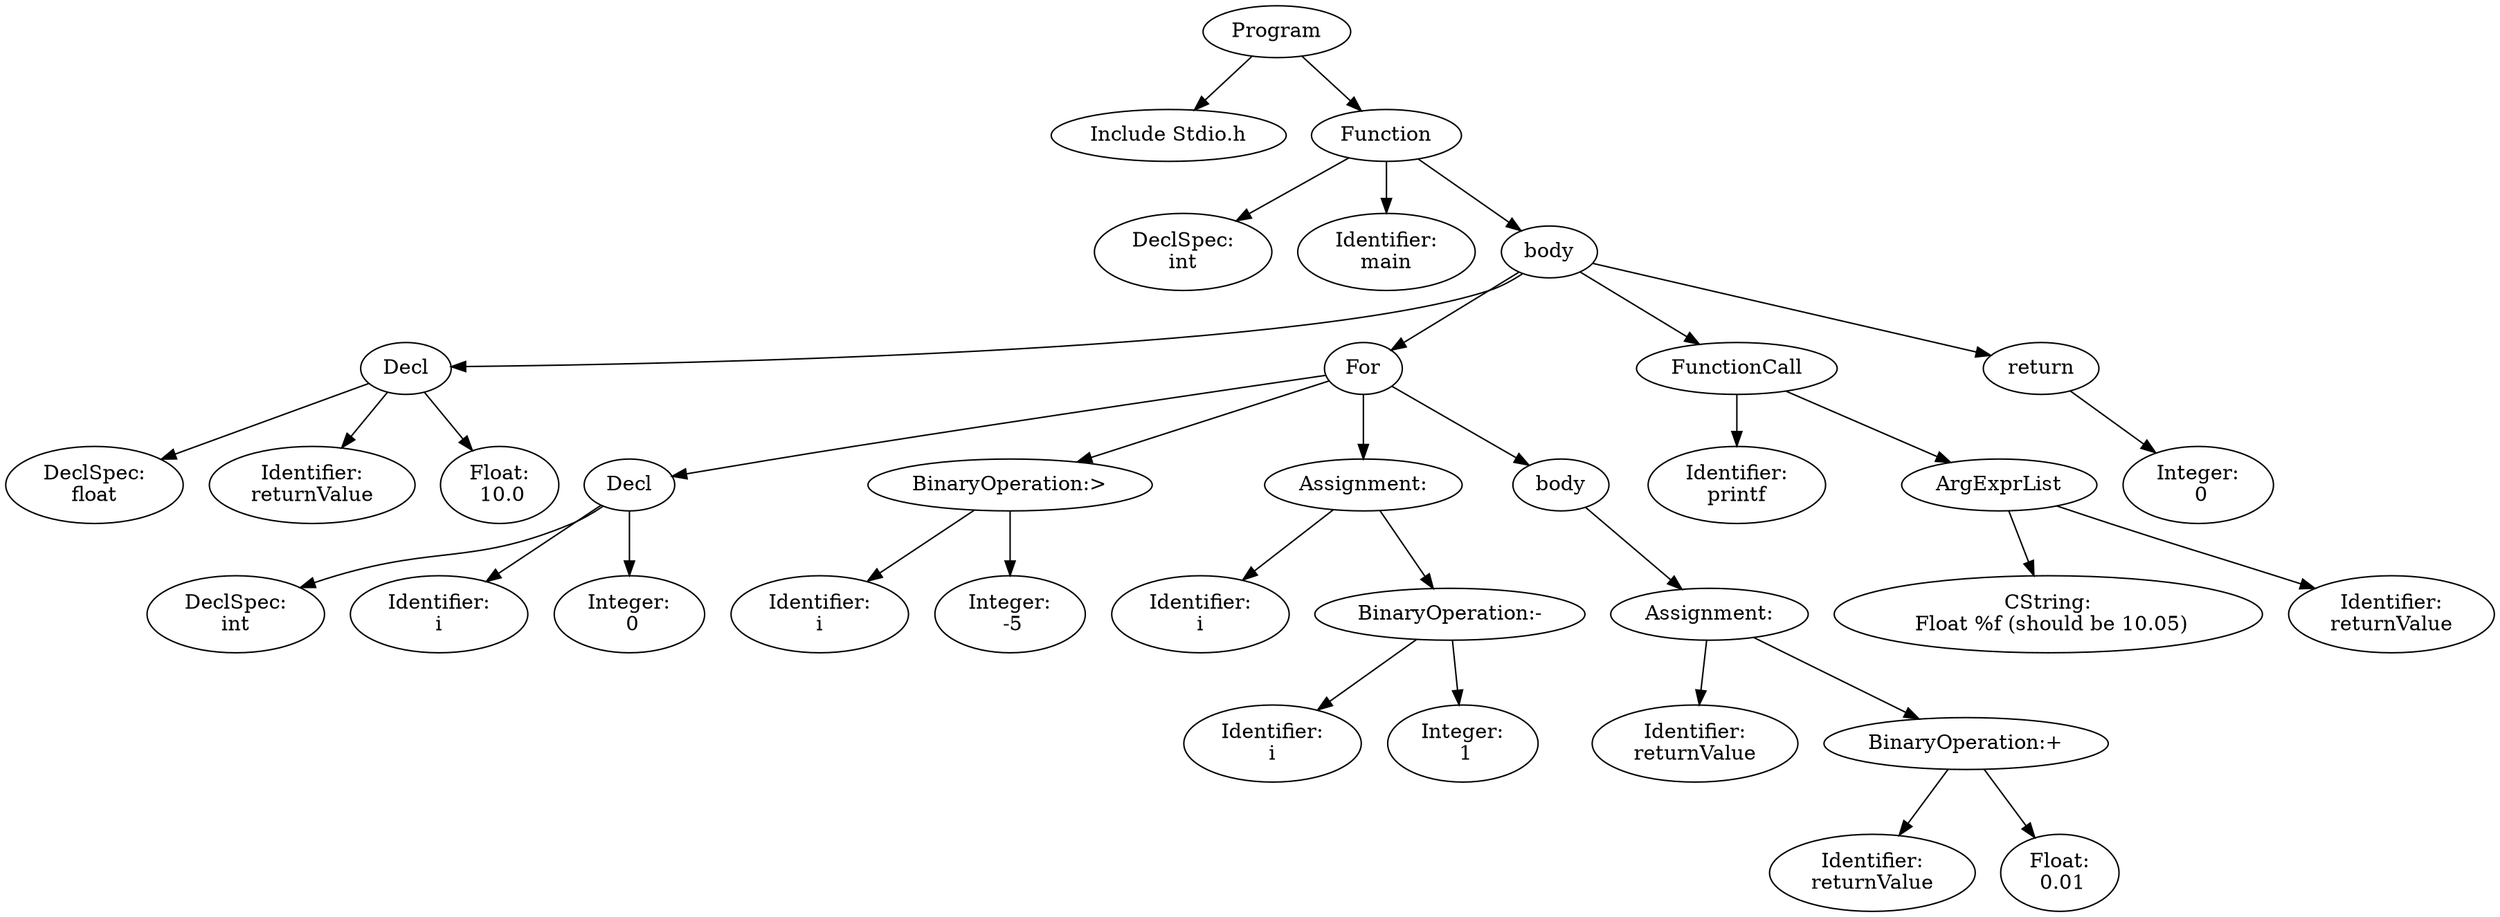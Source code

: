 digraph G {
0 [label="Program"];
0 -> 1;
1[label="Include Stdio.h"];
0 -> 2;
2 [label="Function"];
 2->3;
3 [label = "DeclSpec:
int"];
2->4;
4[label="Identifier:
main"];
2->5;
5[ label = "body"];
5->6;
6 [label="Decl" ];
6->7;
7 [label = "DeclSpec:
float"];
6->8;
8[label="Identifier:
returnValue"];
6->9;
9[label="Float:
 10.0"];
5->10;
10[ label = "For"];
10->11;
11 [label="Decl" ];
11->12;
12 [label = "DeclSpec:
int"];
11->13;
13[label="Identifier:
i"];
11->14;
14[label="Integer:
 0"];
10->15;
15 [label = "BinaryOperation:>"];
15->16;
16[label="Identifier:
i"];
15->17;
17[label="Integer:
 -5"];
10->18;
18 [label = "Assignment:
"];
18->19;
19[label="Identifier:
i"];
18->20;
20 [label = "BinaryOperation:-"];
20->21;
21[label="Identifier:
i"];
20->22;
22[label="Integer:
 1"];
10->23;
23[ label = "body"];
23->24;
24 [label = "Assignment:
"];
24->25;
25[label="Identifier:
returnValue"];
24->26;
26 [label = "BinaryOperation:+"];
26->27;
27[label="Identifier:
returnValue"];
26->28;
28[label="Float:
 0.01"];
5->30;
30 [ label = "FunctionCall"];
30->31;
31[label="Identifier:
printf"];
30->32;
32 [ label = "ArgExprList"];
32->33;
33[label="CString:
 Float %f (should be 10.05)\n"];
32->34;
34[label="Identifier:
returnValue"];
5->35;
35[label="return"];
35->37;
37[label="Integer:
 0"];
}